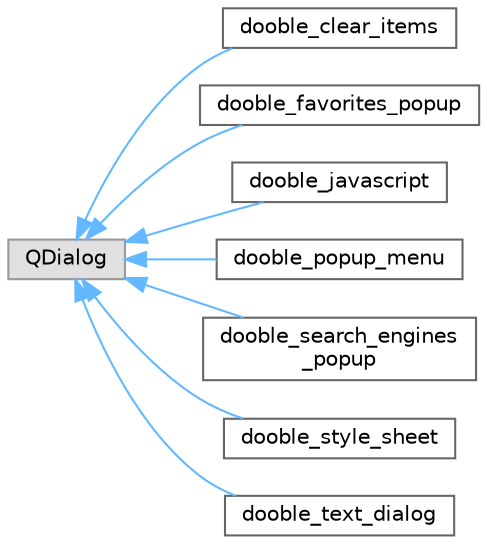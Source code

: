 digraph "Graphical Class Hierarchy"
{
 // LATEX_PDF_SIZE
  bgcolor="transparent";
  edge [fontname=Helvetica,fontsize=10,labelfontname=Helvetica,labelfontsize=10];
  node [fontname=Helvetica,fontsize=10,shape=box,height=0.2,width=0.4];
  rankdir="LR";
  Node0 [id="Node000000",label="QDialog",height=0.2,width=0.4,color="grey60", fillcolor="#E0E0E0", style="filled",tooltip=" "];
  Node0 -> Node1 [id="edge5_Node000000_Node000001",dir="back",color="steelblue1",style="solid",tooltip=" "];
  Node1 [id="Node000001",label="dooble_clear_items",height=0.2,width=0.4,color="grey40", fillcolor="white", style="filled",URL="$classdooble__clear__items.html",tooltip=" "];
  Node0 -> Node2 [id="edge6_Node000000_Node000002",dir="back",color="steelblue1",style="solid",tooltip=" "];
  Node2 [id="Node000002",label="dooble_favorites_popup",height=0.2,width=0.4,color="grey40", fillcolor="white", style="filled",URL="$classdooble__favorites__popup.html",tooltip=" "];
  Node0 -> Node3 [id="edge7_Node000000_Node000003",dir="back",color="steelblue1",style="solid",tooltip=" "];
  Node3 [id="Node000003",label="dooble_javascript",height=0.2,width=0.4,color="grey40", fillcolor="white", style="filled",URL="$classdooble__javascript.html",tooltip=" "];
  Node0 -> Node4 [id="edge8_Node000000_Node000004",dir="back",color="steelblue1",style="solid",tooltip=" "];
  Node4 [id="Node000004",label="dooble_popup_menu",height=0.2,width=0.4,color="grey40", fillcolor="white", style="filled",URL="$classdooble__popup__menu.html",tooltip=" "];
  Node0 -> Node5 [id="edge9_Node000000_Node000005",dir="back",color="steelblue1",style="solid",tooltip=" "];
  Node5 [id="Node000005",label="dooble_search_engines\l_popup",height=0.2,width=0.4,color="grey40", fillcolor="white", style="filled",URL="$classdooble__search__engines__popup.html",tooltip=" "];
  Node0 -> Node6 [id="edge10_Node000000_Node000006",dir="back",color="steelblue1",style="solid",tooltip=" "];
  Node6 [id="Node000006",label="dooble_style_sheet",height=0.2,width=0.4,color="grey40", fillcolor="white", style="filled",URL="$classdooble__style__sheet.html",tooltip=" "];
  Node0 -> Node7 [id="edge11_Node000000_Node000007",dir="back",color="steelblue1",style="solid",tooltip=" "];
  Node7 [id="Node000007",label="dooble_text_dialog",height=0.2,width=0.4,color="grey40", fillcolor="white", style="filled",URL="$classdooble__text__dialog.html",tooltip=" "];
}
